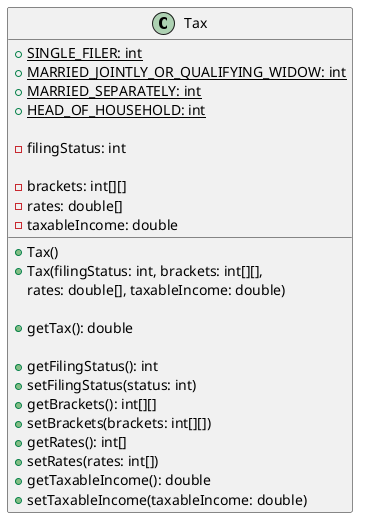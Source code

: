 @startuml
class Tax {
    {static} +SINGLE_FILER: int
    {static} +MARRIED_JOINTLY_OR_QUALIFYING_WIDOW: int
    {static} +MARRIED_SEPARATELY: int
    {static} +HEAD_OF_HOUSEHOLD: int

    -filingStatus: int

    -brackets: int[][]
    -rates: double[]
    -taxableIncome: double
     +Tax()
    +Tax(filingStatus: int, brackets: int[][],
         rates: double[], taxableIncome: double)

    +getTax(): double

    +getFilingStatus(): int
    +setFilingStatus(status: int)
    +getBrackets(): int[][]
    +setBrackets(brackets: int[][])
    +getRates(): int[]
    +setRates(rates: int[])
    +getTaxableIncome(): double
    +setTaxableIncome(taxableIncome: double)
}
@enduml
